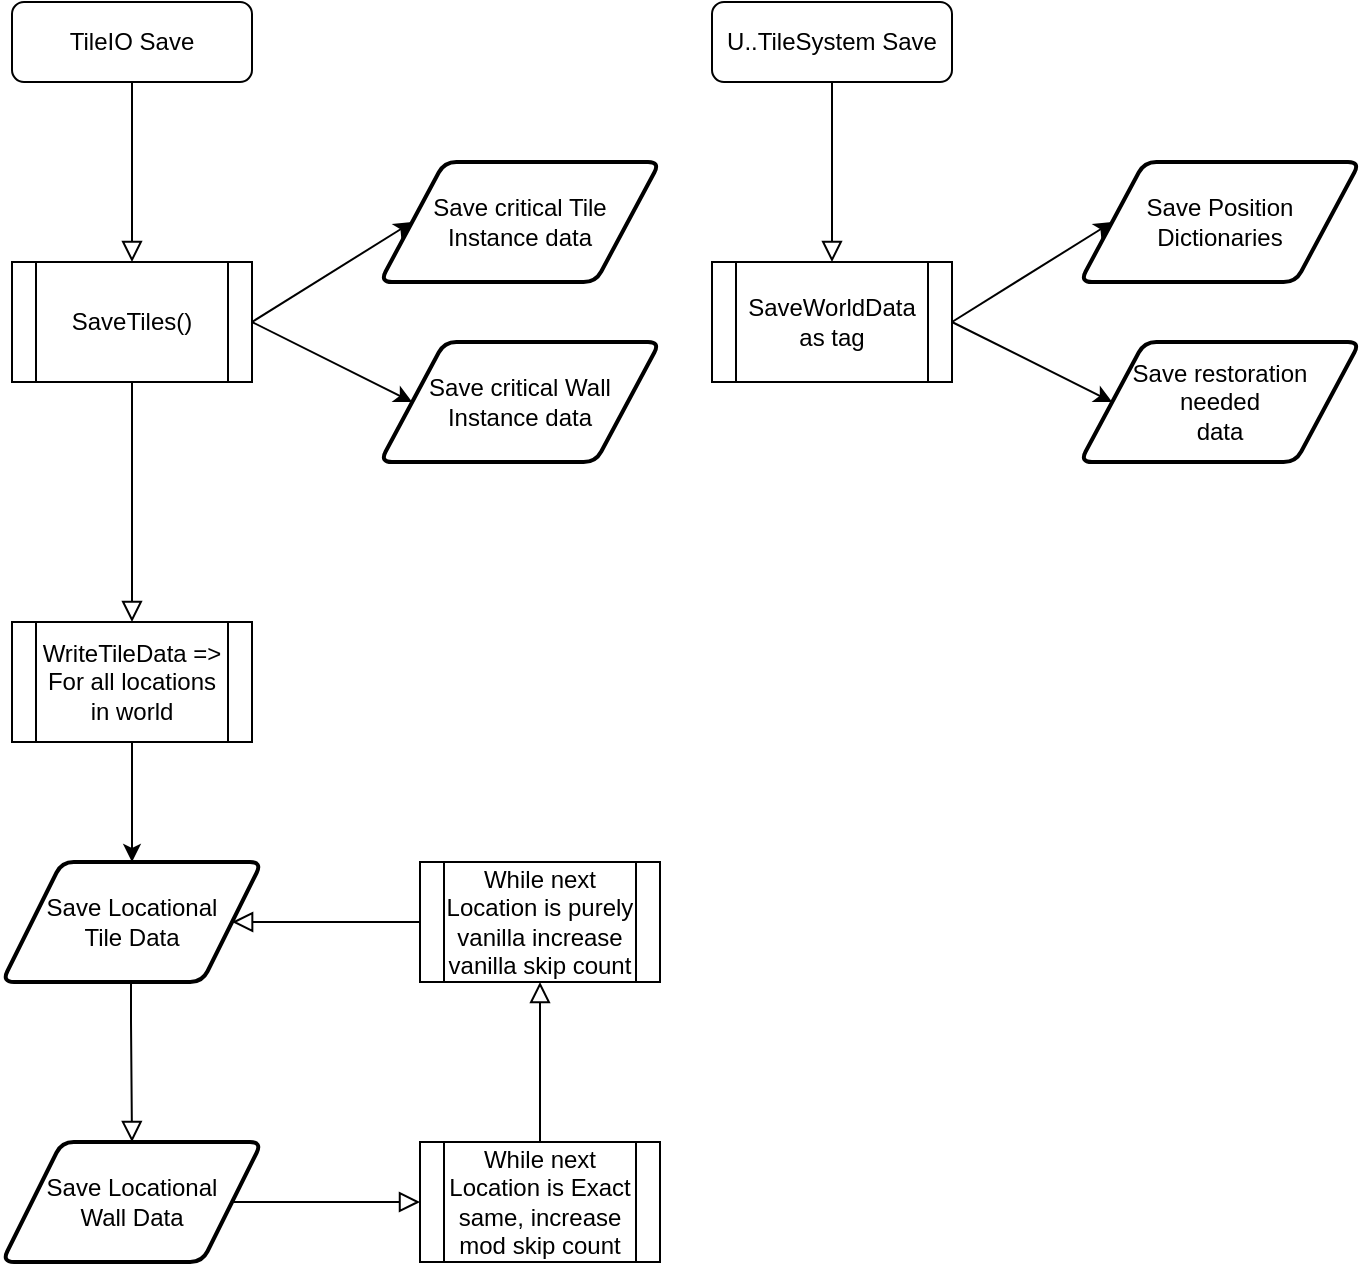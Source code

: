 <mxfile version="14.2.9" type="device" pages="2"><diagram id="C5RBs43oDa-KdzZeNtuy" name="Save"><mxGraphModel dx="801" dy="1305" grid="1" gridSize="10" guides="1" tooltips="1" connect="1" arrows="1" fold="1" page="1" pageScale="1" pageWidth="827" pageHeight="1169" math="0" shadow="0"><root><mxCell id="WIyWlLk6GJQsqaUBKTNV-0"/><mxCell id="WIyWlLk6GJQsqaUBKTNV-1" parent="WIyWlLk6GJQsqaUBKTNV-0"/><mxCell id="WIyWlLk6GJQsqaUBKTNV-2" value="" style="rounded=0;html=1;jettySize=auto;orthogonalLoop=1;fontSize=11;endArrow=block;endFill=0;endSize=8;strokeWidth=1;shadow=0;labelBackgroundColor=none;edgeStyle=orthogonalEdgeStyle;entryX=0.5;entryY=0;entryDx=0;entryDy=0;" parent="WIyWlLk6GJQsqaUBKTNV-1" source="WIyWlLk6GJQsqaUBKTNV-3" target="DPHllMO1G9PcxQ4PGgjZ-4" edge="1"><mxGeometry relative="1" as="geometry"><mxPoint x="150" y="180" as="targetPoint"/></mxGeometry></mxCell><mxCell id="WIyWlLk6GJQsqaUBKTNV-3" value="TileIO Save" style="rounded=1;whiteSpace=wrap;html=1;fontSize=12;glass=0;strokeWidth=1;shadow=0;" parent="WIyWlLk6GJQsqaUBKTNV-1" vertex="1"><mxGeometry x="90" y="70" width="120" height="40" as="geometry"/></mxCell><mxCell id="DPHllMO1G9PcxQ4PGgjZ-2" value="&lt;span&gt;Save critical Tile &lt;br&gt;Instance data&lt;/span&gt;" style="shape=parallelogram;html=1;strokeWidth=2;perimeter=parallelogramPerimeter;whiteSpace=wrap;rounded=1;arcSize=12;size=0.23;" vertex="1" parent="WIyWlLk6GJQsqaUBKTNV-1"><mxGeometry x="274" y="150" width="140" height="60" as="geometry"/></mxCell><mxCell id="DPHllMO1G9PcxQ4PGgjZ-3" value="&lt;span&gt;Save critical Wall Instance data&lt;/span&gt;" style="shape=parallelogram;html=1;strokeWidth=2;perimeter=parallelogramPerimeter;whiteSpace=wrap;rounded=1;arcSize=12;size=0.23;" vertex="1" parent="WIyWlLk6GJQsqaUBKTNV-1"><mxGeometry x="274" y="240" width="140" height="60" as="geometry"/></mxCell><mxCell id="DPHllMO1G9PcxQ4PGgjZ-4" value="SaveTiles()" style="shape=process;whiteSpace=wrap;html=1;backgroundOutline=1;" vertex="1" parent="WIyWlLk6GJQsqaUBKTNV-1"><mxGeometry x="90" y="200" width="120" height="60" as="geometry"/></mxCell><mxCell id="DPHllMO1G9PcxQ4PGgjZ-5" value="" style="endArrow=classic;html=1;exitX=1;exitY=0.5;exitDx=0;exitDy=0;entryX=0;entryY=0.5;entryDx=0;entryDy=0;" edge="1" parent="WIyWlLk6GJQsqaUBKTNV-1" source="DPHllMO1G9PcxQ4PGgjZ-4" target="DPHllMO1G9PcxQ4PGgjZ-2"><mxGeometry width="50" height="50" relative="1" as="geometry"><mxPoint x="190" y="390" as="sourcePoint"/><mxPoint x="240" y="340" as="targetPoint"/></mxGeometry></mxCell><mxCell id="DPHllMO1G9PcxQ4PGgjZ-6" value="" style="endArrow=classic;html=1;exitX=1;exitY=0.5;exitDx=0;exitDy=0;entryX=0;entryY=0.5;entryDx=0;entryDy=0;" edge="1" parent="WIyWlLk6GJQsqaUBKTNV-1" source="DPHllMO1G9PcxQ4PGgjZ-4" target="DPHllMO1G9PcxQ4PGgjZ-3"><mxGeometry width="50" height="50" relative="1" as="geometry"><mxPoint x="220" y="260" as="sourcePoint"/><mxPoint x="300.1" y="240" as="targetPoint"/></mxGeometry></mxCell><mxCell id="DPHllMO1G9PcxQ4PGgjZ-7" value="" style="rounded=0;html=1;jettySize=auto;orthogonalLoop=1;fontSize=11;endArrow=block;endFill=0;endSize=8;strokeWidth=1;shadow=0;labelBackgroundColor=none;edgeStyle=orthogonalEdgeStyle;entryX=0.5;entryY=0;entryDx=0;entryDy=0;exitX=0.5;exitY=1;exitDx=0;exitDy=0;" edge="1" parent="WIyWlLk6GJQsqaUBKTNV-1" source="DPHllMO1G9PcxQ4PGgjZ-4" target="DPHllMO1G9PcxQ4PGgjZ-8"><mxGeometry relative="1" as="geometry"><mxPoint x="149.5" y="290" as="sourcePoint"/><mxPoint x="149.5" y="380" as="targetPoint"/></mxGeometry></mxCell><mxCell id="DPHllMO1G9PcxQ4PGgjZ-30" style="edgeStyle=orthogonalEdgeStyle;rounded=0;orthogonalLoop=1;jettySize=auto;html=1;exitX=0.5;exitY=1;exitDx=0;exitDy=0;" edge="1" parent="WIyWlLk6GJQsqaUBKTNV-1" source="DPHllMO1G9PcxQ4PGgjZ-8" target="DPHllMO1G9PcxQ4PGgjZ-10"><mxGeometry relative="1" as="geometry"/></mxCell><mxCell id="DPHllMO1G9PcxQ4PGgjZ-8" value="WriteTileData =&amp;gt; For all locations in world" style="shape=process;whiteSpace=wrap;html=1;backgroundOutline=1;" vertex="1" parent="WIyWlLk6GJQsqaUBKTNV-1"><mxGeometry x="90" y="380" width="120" height="60" as="geometry"/></mxCell><mxCell id="DPHllMO1G9PcxQ4PGgjZ-10" value="Save Locational &lt;br&gt;Tile Data" style="shape=parallelogram;html=1;strokeWidth=2;perimeter=parallelogramPerimeter;whiteSpace=wrap;rounded=1;arcSize=12;size=0.23;" vertex="1" parent="WIyWlLk6GJQsqaUBKTNV-1"><mxGeometry x="85" y="500" width="130" height="60" as="geometry"/></mxCell><mxCell id="DPHllMO1G9PcxQ4PGgjZ-12" value="Save Locational &lt;br&gt;Wall Data" style="shape=parallelogram;html=1;strokeWidth=2;perimeter=parallelogramPerimeter;whiteSpace=wrap;rounded=1;arcSize=12;size=0.23;" vertex="1" parent="WIyWlLk6GJQsqaUBKTNV-1"><mxGeometry x="85" y="640" width="130" height="60" as="geometry"/></mxCell><mxCell id="DPHllMO1G9PcxQ4PGgjZ-21" value="" style="rounded=0;html=1;jettySize=auto;orthogonalLoop=1;fontSize=11;endArrow=block;endFill=0;endSize=8;strokeWidth=1;shadow=0;labelBackgroundColor=none;edgeStyle=orthogonalEdgeStyle;exitX=0.5;exitY=1;exitDx=0;exitDy=0;" edge="1" parent="WIyWlLk6GJQsqaUBKTNV-1"><mxGeometry relative="1" as="geometry"><mxPoint x="149.5" y="560" as="sourcePoint"/><mxPoint x="150" y="640" as="targetPoint"/><Array as="points"><mxPoint x="150" y="580"/><mxPoint x="150" y="580"/></Array></mxGeometry></mxCell><mxCell id="DPHllMO1G9PcxQ4PGgjZ-24" value="While next Location is Exact same, increase mod skip count" style="shape=process;whiteSpace=wrap;html=1;backgroundOutline=1;" vertex="1" parent="WIyWlLk6GJQsqaUBKTNV-1"><mxGeometry x="294" y="640" width="120" height="60" as="geometry"/></mxCell><mxCell id="DPHllMO1G9PcxQ4PGgjZ-25" value="While next Location is purely vanilla increase vanilla skip count" style="shape=process;whiteSpace=wrap;html=1;backgroundOutline=1;" vertex="1" parent="WIyWlLk6GJQsqaUBKTNV-1"><mxGeometry x="294" y="500" width="120" height="60" as="geometry"/></mxCell><mxCell id="DPHllMO1G9PcxQ4PGgjZ-26" value="" style="rounded=0;html=1;jettySize=auto;orthogonalLoop=1;fontSize=11;endArrow=block;endFill=0;endSize=8;strokeWidth=1;shadow=0;labelBackgroundColor=none;edgeStyle=orthogonalEdgeStyle;entryX=0;entryY=0.5;entryDx=0;entryDy=0;exitX=1;exitY=0.5;exitDx=0;exitDy=0;" edge="1" parent="WIyWlLk6GJQsqaUBKTNV-1" source="DPHllMO1G9PcxQ4PGgjZ-12" target="DPHllMO1G9PcxQ4PGgjZ-24"><mxGeometry relative="1" as="geometry"><mxPoint x="190" y="710" as="sourcePoint"/><mxPoint x="190" y="830" as="targetPoint"/></mxGeometry></mxCell><mxCell id="DPHllMO1G9PcxQ4PGgjZ-27" value="" style="rounded=0;html=1;jettySize=auto;orthogonalLoop=1;fontSize=11;endArrow=block;endFill=0;endSize=8;strokeWidth=1;shadow=0;labelBackgroundColor=none;edgeStyle=orthogonalEdgeStyle;entryX=0.5;entryY=1;entryDx=0;entryDy=0;exitX=0.5;exitY=0;exitDx=0;exitDy=0;" edge="1" parent="WIyWlLk6GJQsqaUBKTNV-1" source="DPHllMO1G9PcxQ4PGgjZ-24" target="DPHllMO1G9PcxQ4PGgjZ-25"><mxGeometry relative="1" as="geometry"><mxPoint x="440.0" y="610" as="sourcePoint"/><mxPoint x="533.95" y="610" as="targetPoint"/></mxGeometry></mxCell><mxCell id="DPHllMO1G9PcxQ4PGgjZ-29" value="" style="rounded=0;html=1;jettySize=auto;orthogonalLoop=1;fontSize=11;endArrow=block;endFill=0;endSize=8;strokeWidth=1;shadow=0;labelBackgroundColor=none;edgeStyle=orthogonalEdgeStyle;entryX=1;entryY=0.5;entryDx=0;entryDy=0;exitX=0;exitY=0.5;exitDx=0;exitDy=0;" edge="1" parent="WIyWlLk6GJQsqaUBKTNV-1" source="DPHllMO1G9PcxQ4PGgjZ-25" target="DPHllMO1G9PcxQ4PGgjZ-10"><mxGeometry relative="1" as="geometry"><mxPoint x="230.0" y="450" as="sourcePoint"/><mxPoint x="323.95" y="450" as="targetPoint"/></mxGeometry></mxCell><mxCell id="DPHllMO1G9PcxQ4PGgjZ-31" value="" style="rounded=0;html=1;jettySize=auto;orthogonalLoop=1;fontSize=11;endArrow=block;endFill=0;endSize=8;strokeWidth=1;shadow=0;labelBackgroundColor=none;edgeStyle=orthogonalEdgeStyle;entryX=0.5;entryY=0;entryDx=0;entryDy=0;" edge="1" parent="WIyWlLk6GJQsqaUBKTNV-1" source="DPHllMO1G9PcxQ4PGgjZ-32" target="DPHllMO1G9PcxQ4PGgjZ-35"><mxGeometry relative="1" as="geometry"><mxPoint x="500" y="180" as="targetPoint"/></mxGeometry></mxCell><mxCell id="DPHllMO1G9PcxQ4PGgjZ-32" value="U..TileSystem Save" style="rounded=1;whiteSpace=wrap;html=1;fontSize=12;glass=0;strokeWidth=1;shadow=0;" vertex="1" parent="WIyWlLk6GJQsqaUBKTNV-1"><mxGeometry x="440" y="70" width="120" height="40" as="geometry"/></mxCell><mxCell id="DPHllMO1G9PcxQ4PGgjZ-33" value="Save Position Dictionaries" style="shape=parallelogram;html=1;strokeWidth=2;perimeter=parallelogramPerimeter;whiteSpace=wrap;rounded=1;arcSize=12;size=0.23;" vertex="1" parent="WIyWlLk6GJQsqaUBKTNV-1"><mxGeometry x="624" y="150" width="140" height="60" as="geometry"/></mxCell><mxCell id="DPHllMO1G9PcxQ4PGgjZ-34" value="&lt;span&gt;Save restoration &lt;br&gt;needed&lt;br&gt;data&lt;/span&gt;" style="shape=parallelogram;html=1;strokeWidth=2;perimeter=parallelogramPerimeter;whiteSpace=wrap;rounded=1;arcSize=12;size=0.23;" vertex="1" parent="WIyWlLk6GJQsqaUBKTNV-1"><mxGeometry x="624" y="240" width="140" height="60" as="geometry"/></mxCell><mxCell id="DPHllMO1G9PcxQ4PGgjZ-35" value="SaveWorldData as tag" style="shape=process;whiteSpace=wrap;html=1;backgroundOutline=1;" vertex="1" parent="WIyWlLk6GJQsqaUBKTNV-1"><mxGeometry x="440" y="200" width="120" height="60" as="geometry"/></mxCell><mxCell id="DPHllMO1G9PcxQ4PGgjZ-36" value="" style="endArrow=classic;html=1;exitX=1;exitY=0.5;exitDx=0;exitDy=0;entryX=0;entryY=0.5;entryDx=0;entryDy=0;" edge="1" parent="WIyWlLk6GJQsqaUBKTNV-1" source="DPHllMO1G9PcxQ4PGgjZ-35" target="DPHllMO1G9PcxQ4PGgjZ-33"><mxGeometry width="50" height="50" relative="1" as="geometry"><mxPoint x="540" y="390" as="sourcePoint"/><mxPoint x="590" y="340" as="targetPoint"/></mxGeometry></mxCell><mxCell id="DPHllMO1G9PcxQ4PGgjZ-37" value="" style="endArrow=classic;html=1;exitX=1;exitY=0.5;exitDx=0;exitDy=0;entryX=0;entryY=0.5;entryDx=0;entryDy=0;" edge="1" parent="WIyWlLk6GJQsqaUBKTNV-1" source="DPHllMO1G9PcxQ4PGgjZ-35" target="DPHllMO1G9PcxQ4PGgjZ-34"><mxGeometry width="50" height="50" relative="1" as="geometry"><mxPoint x="570" y="260" as="sourcePoint"/><mxPoint x="650.1" y="240" as="targetPoint"/></mxGeometry></mxCell></root></mxGraphModel></diagram><diagram id="RlQkBByRiAkJrZK9QxEb" name="Load"><mxGraphModel dx="681" dy="1109" grid="1" gridSize="10" guides="1" tooltips="1" connect="1" arrows="1" fold="1" page="1" pageScale="1" pageWidth="850" pageHeight="1100" math="0" shadow="0"><root><mxCell id="5M7uDFiP2vZk8M-iuD1M-0"/><mxCell id="5M7uDFiP2vZk8M-iuD1M-1" parent="5M7uDFiP2vZk8M-iuD1M-0"/><mxCell id="YrYHDDb0gUfInjmeZdQC-0" value="" style="rounded=0;html=1;jettySize=auto;orthogonalLoop=1;fontSize=11;endArrow=block;endFill=0;endSize=8;strokeWidth=1;shadow=0;labelBackgroundColor=none;edgeStyle=orthogonalEdgeStyle;entryX=0.5;entryY=0;entryDx=0;entryDy=0;" edge="1" parent="5M7uDFiP2vZk8M-iuD1M-1" source="YrYHDDb0gUfInjmeZdQC-1" target="YrYHDDb0gUfInjmeZdQC-4"><mxGeometry relative="1" as="geometry"><mxPoint x="150" y="180" as="targetPoint"/></mxGeometry></mxCell><mxCell id="YrYHDDb0gUfInjmeZdQC-1" value="TileIO Load" style="rounded=1;whiteSpace=wrap;html=1;fontSize=12;glass=0;strokeWidth=1;shadow=0;" vertex="1" parent="5M7uDFiP2vZk8M-iuD1M-1"><mxGeometry x="90" y="70" width="120" height="40" as="geometry"/></mxCell><mxCell id="YrYHDDb0gUfInjmeZdQC-2" value="&lt;span&gt;Load critical Tile &lt;br&gt;Instance data&lt;/span&gt;" style="shape=parallelogram;html=1;strokeWidth=2;perimeter=parallelogramPerimeter;whiteSpace=wrap;rounded=1;arcSize=12;size=0.23;" vertex="1" parent="5M7uDFiP2vZk8M-iuD1M-1"><mxGeometry x="250" y="120" width="140" height="60" as="geometry"/></mxCell><mxCell id="YrYHDDb0gUfInjmeZdQC-3" value="&lt;span&gt;Load critical Wall Instance data&lt;/span&gt;" style="shape=parallelogram;html=1;strokeWidth=2;perimeter=parallelogramPerimeter;whiteSpace=wrap;rounded=1;arcSize=12;size=0.23;" vertex="1" parent="5M7uDFiP2vZk8M-iuD1M-1"><mxGeometry x="250" y="200" width="140" height="60" as="geometry"/></mxCell><mxCell id="YrYHDDb0gUfInjmeZdQC-4" value="LoadTiles()" style="shape=process;whiteSpace=wrap;html=1;backgroundOutline=1;" vertex="1" parent="5M7uDFiP2vZk8M-iuD1M-1"><mxGeometry x="90" y="200" width="120" height="60" as="geometry"/></mxCell><mxCell id="YrYHDDb0gUfInjmeZdQC-5" value="" style="endArrow=classic;html=1;exitX=1;exitY=0.5;exitDx=0;exitDy=0;entryX=0;entryY=0.5;entryDx=0;entryDy=0;" edge="1" parent="5M7uDFiP2vZk8M-iuD1M-1" source="YrYHDDb0gUfInjmeZdQC-4" target="YrYHDDb0gUfInjmeZdQC-2"><mxGeometry width="50" height="50" relative="1" as="geometry"><mxPoint x="190" y="390" as="sourcePoint"/><mxPoint x="240" y="340" as="targetPoint"/></mxGeometry></mxCell><mxCell id="YrYHDDb0gUfInjmeZdQC-6" value="" style="endArrow=classic;html=1;exitX=1;exitY=0.5;exitDx=0;exitDy=0;entryX=0;entryY=0.5;entryDx=0;entryDy=0;" edge="1" parent="5M7uDFiP2vZk8M-iuD1M-1" source="YrYHDDb0gUfInjmeZdQC-4" target="YrYHDDb0gUfInjmeZdQC-3"><mxGeometry width="50" height="50" relative="1" as="geometry"><mxPoint x="220" y="260" as="sourcePoint"/><mxPoint x="300.1" y="240" as="targetPoint"/></mxGeometry></mxCell><mxCell id="YrYHDDb0gUfInjmeZdQC-7" value="" style="rounded=0;html=1;jettySize=auto;orthogonalLoop=1;fontSize=11;endArrow=block;endFill=0;endSize=8;strokeWidth=1;shadow=0;labelBackgroundColor=none;edgeStyle=orthogonalEdgeStyle;entryX=0.5;entryY=0;entryDx=0;entryDy=0;exitX=0.5;exitY=1;exitDx=0;exitDy=0;" edge="1" parent="5M7uDFiP2vZk8M-iuD1M-1" source="YrYHDDb0gUfInjmeZdQC-4" target="YrYHDDb0gUfInjmeZdQC-9"><mxGeometry relative="1" as="geometry"><mxPoint x="149.5" y="290" as="sourcePoint"/><mxPoint x="149.5" y="380" as="targetPoint"/></mxGeometry></mxCell><mxCell id="YrYHDDb0gUfInjmeZdQC-8" style="edgeStyle=orthogonalEdgeStyle;rounded=0;orthogonalLoop=1;jettySize=auto;html=1;exitX=0.5;exitY=1;exitDx=0;exitDy=0;" edge="1" parent="5M7uDFiP2vZk8M-iuD1M-1" source="YrYHDDb0gUfInjmeZdQC-9" target="YrYHDDb0gUfInjmeZdQC-10"><mxGeometry relative="1" as="geometry"/></mxCell><mxCell id="YrYHDDb0gUfInjmeZdQC-9" value="ReadTileData =&amp;gt; For all locations in world" style="shape=process;whiteSpace=wrap;html=1;backgroundOutline=1;" vertex="1" parent="5M7uDFiP2vZk8M-iuD1M-1"><mxGeometry x="90" y="380" width="120" height="60" as="geometry"/></mxCell><mxCell id="YrYHDDb0gUfInjmeZdQC-37" style="edgeStyle=orthogonalEdgeStyle;rounded=0;orthogonalLoop=1;jettySize=auto;html=1;exitX=0.5;exitY=1;exitDx=0;exitDy=0;entryX=0.5;entryY=0;entryDx=0;entryDy=0;entryPerimeter=0;" edge="1" parent="5M7uDFiP2vZk8M-iuD1M-1" source="YrYHDDb0gUfInjmeZdQC-10" target="YrYHDDb0gUfInjmeZdQC-30"><mxGeometry relative="1" as="geometry"/></mxCell><mxCell id="YrYHDDb0gUfInjmeZdQC-10" value="Load Locational &lt;br&gt;Tile Data" style="shape=parallelogram;html=1;strokeWidth=2;perimeter=parallelogramPerimeter;whiteSpace=wrap;rounded=1;arcSize=12;size=0.23;" vertex="1" parent="5M7uDFiP2vZk8M-iuD1M-1"><mxGeometry x="85" y="500" width="130" height="60" as="geometry"/></mxCell><mxCell id="YrYHDDb0gUfInjmeZdQC-56" style="edgeStyle=orthogonalEdgeStyle;rounded=0;orthogonalLoop=1;jettySize=auto;html=1;exitX=1;exitY=0.5;exitDx=0;exitDy=0;entryX=0;entryY=0.5;entryDx=0;entryDy=0;entryPerimeter=0;" edge="1" parent="5M7uDFiP2vZk8M-iuD1M-1" source="YrYHDDb0gUfInjmeZdQC-11" target="YrYHDDb0gUfInjmeZdQC-49"><mxGeometry relative="1" as="geometry"/></mxCell><mxCell id="YrYHDDb0gUfInjmeZdQC-11" value="Save Locational &lt;br&gt;Wall Data" style="shape=parallelogram;html=1;strokeWidth=2;perimeter=parallelogramPerimeter;whiteSpace=wrap;rounded=1;arcSize=12;size=0.23;" vertex="1" parent="5M7uDFiP2vZk8M-iuD1M-1"><mxGeometry x="85" y="900" width="130" height="60" as="geometry"/></mxCell><mxCell id="YrYHDDb0gUfInjmeZdQC-58" style="edgeStyle=orthogonalEdgeStyle;rounded=0;orthogonalLoop=1;jettySize=auto;html=1;exitX=0.5;exitY=0;exitDx=0;exitDy=0;entryX=0.5;entryY=1;entryDx=0;entryDy=0;" edge="1" parent="5M7uDFiP2vZk8M-iuD1M-1" source="YrYHDDb0gUfInjmeZdQC-13" target="YrYHDDb0gUfInjmeZdQC-14"><mxGeometry relative="1" as="geometry"/></mxCell><mxCell id="YrYHDDb0gUfInjmeZdQC-13" value="While next Location is exact same, copy previous location to tile" style="shape=process;whiteSpace=wrap;html=1;backgroundOutline=1;" vertex="1" parent="5M7uDFiP2vZk8M-iuD1M-1"><mxGeometry x="582" y="670" width="136" height="70" as="geometry"/></mxCell><mxCell id="YrYHDDb0gUfInjmeZdQC-14" value="While next Location is purely vanilla, skip" style="shape=process;whiteSpace=wrap;html=1;backgroundOutline=1;" vertex="1" parent="5M7uDFiP2vZk8M-iuD1M-1"><mxGeometry x="590" y="500" width="120" height="60" as="geometry"/></mxCell><mxCell id="YrYHDDb0gUfInjmeZdQC-17" value="" style="rounded=0;html=1;jettySize=auto;orthogonalLoop=1;fontSize=11;endArrow=block;endFill=0;endSize=8;strokeWidth=1;shadow=0;labelBackgroundColor=none;edgeStyle=orthogonalEdgeStyle;entryX=1;entryY=0.5;entryDx=0;entryDy=0;exitX=0;exitY=0.5;exitDx=0;exitDy=0;" edge="1" parent="5M7uDFiP2vZk8M-iuD1M-1" source="YrYHDDb0gUfInjmeZdQC-14" target="YrYHDDb0gUfInjmeZdQC-10"><mxGeometry relative="1" as="geometry"><mxPoint x="230.0" y="450" as="sourcePoint"/><mxPoint x="323.95" y="450" as="targetPoint"/></mxGeometry></mxCell><mxCell id="YrYHDDb0gUfInjmeZdQC-18" value="" style="rounded=0;html=1;jettySize=auto;orthogonalLoop=1;fontSize=11;endArrow=block;endFill=0;endSize=8;strokeWidth=1;shadow=0;labelBackgroundColor=none;edgeStyle=orthogonalEdgeStyle;entryX=0.5;entryY=0;entryDx=0;entryDy=0;" edge="1" parent="5M7uDFiP2vZk8M-iuD1M-1" source="YrYHDDb0gUfInjmeZdQC-19" target="YrYHDDb0gUfInjmeZdQC-22"><mxGeometry relative="1" as="geometry"><mxPoint x="500" y="180" as="targetPoint"/></mxGeometry></mxCell><mxCell id="YrYHDDb0gUfInjmeZdQC-19" value="U..TileSystem Save" style="rounded=1;whiteSpace=wrap;html=1;fontSize=12;glass=0;strokeWidth=1;shadow=0;" vertex="1" parent="5M7uDFiP2vZk8M-iuD1M-1"><mxGeometry x="440" y="70" width="120" height="40" as="geometry"/></mxCell><mxCell id="YrYHDDb0gUfInjmeZdQC-20" value="Load Position Dictionaries" style="shape=parallelogram;html=1;strokeWidth=2;perimeter=parallelogramPerimeter;whiteSpace=wrap;rounded=1;arcSize=12;size=0.23;" vertex="1" parent="5M7uDFiP2vZk8M-iuD1M-1"><mxGeometry x="624" y="150" width="140" height="60" as="geometry"/></mxCell><mxCell id="YrYHDDb0gUfInjmeZdQC-21" value="&lt;span&gt;Load restoration &lt;br&gt;needed&lt;br&gt;data&lt;/span&gt;" style="shape=parallelogram;html=1;strokeWidth=2;perimeter=parallelogramPerimeter;whiteSpace=wrap;rounded=1;arcSize=12;size=0.23;" vertex="1" parent="5M7uDFiP2vZk8M-iuD1M-1"><mxGeometry x="624" y="240" width="140" height="60" as="geometry"/></mxCell><mxCell id="YrYHDDb0gUfInjmeZdQC-22" value="LoadWorldData as tag" style="shape=process;whiteSpace=wrap;html=1;backgroundOutline=1;" vertex="1" parent="5M7uDFiP2vZk8M-iuD1M-1"><mxGeometry x="440" y="200" width="120" height="60" as="geometry"/></mxCell><mxCell id="YrYHDDb0gUfInjmeZdQC-23" value="" style="endArrow=classic;html=1;exitX=1;exitY=0.5;exitDx=0;exitDy=0;entryX=0;entryY=0.5;entryDx=0;entryDy=0;" edge="1" parent="5M7uDFiP2vZk8M-iuD1M-1" source="YrYHDDb0gUfInjmeZdQC-22" target="YrYHDDb0gUfInjmeZdQC-20"><mxGeometry width="50" height="50" relative="1" as="geometry"><mxPoint x="540" y="390" as="sourcePoint"/><mxPoint x="590" y="340" as="targetPoint"/></mxGeometry></mxCell><mxCell id="YrYHDDb0gUfInjmeZdQC-24" value="" style="endArrow=classic;html=1;exitX=1;exitY=0.5;exitDx=0;exitDy=0;entryX=0;entryY=0.5;entryDx=0;entryDy=0;" edge="1" parent="5M7uDFiP2vZk8M-iuD1M-1" source="YrYHDDb0gUfInjmeZdQC-22" target="YrYHDDb0gUfInjmeZdQC-21"><mxGeometry width="50" height="50" relative="1" as="geometry"><mxPoint x="570" y="260" as="sourcePoint"/><mxPoint x="650.1" y="240" as="targetPoint"/></mxGeometry></mxCell><mxCell id="YrYHDDb0gUfInjmeZdQC-27" value="" style="endArrow=classic;html=1;exitX=1;exitY=0.5;exitDx=0;exitDy=0;entryX=0;entryY=0.5;entryDx=0;entryDy=0;" edge="1" parent="5M7uDFiP2vZk8M-iuD1M-1" source="YrYHDDb0gUfInjmeZdQC-4" target="YrYHDDb0gUfInjmeZdQC-29"><mxGeometry width="50" height="50" relative="1" as="geometry"><mxPoint x="220" y="240" as="sourcePoint"/><mxPoint x="257" y="310" as="targetPoint"/></mxGeometry></mxCell><mxCell id="YrYHDDb0gUfInjmeZdQC-29" value="&lt;span&gt;If Instance not&lt;/span&gt;&lt;br&gt;&lt;span&gt;exist, store&lt;/span&gt;&lt;br&gt;&lt;span&gt;restoration data and flag as pending for location sweep&lt;/span&gt;" style="shape=process;whiteSpace=wrap;html=1;backgroundOutline=1;" vertex="1" parent="5M7uDFiP2vZk8M-iuD1M-1"><mxGeometry x="250" y="280" width="160" height="90" as="geometry"/></mxCell><mxCell id="YrYHDDb0gUfInjmeZdQC-48" style="edgeStyle=orthogonalEdgeStyle;rounded=0;orthogonalLoop=1;jettySize=auto;html=1;exitX=0.5;exitY=1;exitDx=0;exitDy=0;exitPerimeter=0;entryX=0.5;entryY=0;entryDx=0;entryDy=0;" edge="1" parent="5M7uDFiP2vZk8M-iuD1M-1" source="YrYHDDb0gUfInjmeZdQC-30" target="YrYHDDb0gUfInjmeZdQC-11"><mxGeometry relative="1" as="geometry"><mxPoint x="150.333" y="880.0" as="targetPoint"/></mxGeometry></mxCell><mxCell id="YrYHDDb0gUfInjmeZdQC-30" value="Tile flagged as pending" style="strokeWidth=2;html=1;shape=mxgraph.flowchart.decision;whiteSpace=wrap;" vertex="1" parent="5M7uDFiP2vZk8M-iuD1M-1"><mxGeometry x="100" y="600" width="100" height="100" as="geometry"/></mxCell><mxCell id="YrYHDDb0gUfInjmeZdQC-46" style="edgeStyle=orthogonalEdgeStyle;rounded=0;orthogonalLoop=1;jettySize=auto;html=1;exitX=0.5;exitY=1;exitDx=0;exitDy=0;exitPerimeter=0;entryX=0.5;entryY=0;entryDx=0;entryDy=0;entryPerimeter=0;" edge="1" parent="5M7uDFiP2vZk8M-iuD1M-1" source="YrYHDDb0gUfInjmeZdQC-33" target="YrYHDDb0gUfInjmeZdQC-41"><mxGeometry relative="1" as="geometry"/></mxCell><mxCell id="YrYHDDb0gUfInjmeZdQC-33" value="Is Not &lt;br&gt;Container?" style="strokeWidth=2;html=1;shape=mxgraph.flowchart.decision;whiteSpace=wrap;" vertex="1" parent="5M7uDFiP2vZk8M-iuD1M-1"><mxGeometry x="260" y="600" width="100" height="100" as="geometry"/></mxCell><mxCell id="YrYHDDb0gUfInjmeZdQC-34" value="Add to tile dictionairy&lt;br&gt;Replace tile with unloadedTile" style="rounded=0;whiteSpace=wrap;html=1;" vertex="1" parent="5M7uDFiP2vZk8M-iuD1M-1"><mxGeometry x="410" y="620" width="120" height="60" as="geometry"/></mxCell><mxCell id="YrYHDDb0gUfInjmeZdQC-35" value="Add to chest dictionary&lt;br&gt;Replace multi-tile with unloadedChest" style="rounded=0;whiteSpace=wrap;html=1;" vertex="1" parent="5M7uDFiP2vZk8M-iuD1M-1"><mxGeometry x="410" y="750" width="120" height="60" as="geometry"/></mxCell><mxCell id="YrYHDDb0gUfInjmeZdQC-39" value="" style="endArrow=classic;html=1;exitX=1;exitY=0.5;exitDx=0;exitDy=0;exitPerimeter=0;entryX=0;entryY=0.5;entryDx=0;entryDy=0;entryPerimeter=0;" edge="1" parent="5M7uDFiP2vZk8M-iuD1M-1" source="YrYHDDb0gUfInjmeZdQC-30"><mxGeometry relative="1" as="geometry"><mxPoint x="320" y="630" as="sourcePoint"/><mxPoint x="260" y="650" as="targetPoint"/><Array as="points"><mxPoint x="230" y="650"/></Array></mxGeometry></mxCell><mxCell id="YrYHDDb0gUfInjmeZdQC-40" value="Yes" style="edgeLabel;resizable=0;html=1;align=center;verticalAlign=middle;" connectable="0" vertex="1" parent="YrYHDDb0gUfInjmeZdQC-39"><mxGeometry relative="1" as="geometry"/></mxCell><mxCell id="YrYHDDb0gUfInjmeZdQC-47" style="edgeStyle=orthogonalEdgeStyle;rounded=0;orthogonalLoop=1;jettySize=auto;html=1;exitX=0.5;exitY=1;exitDx=0;exitDy=0;exitPerimeter=0;entryX=0.5;entryY=0;entryDx=0;entryDy=0;" edge="1" parent="5M7uDFiP2vZk8M-iuD1M-1" source="YrYHDDb0gUfInjmeZdQC-41" target="YrYHDDb0gUfInjmeZdQC-11"><mxGeometry relative="1" as="geometry"/></mxCell><mxCell id="YrYHDDb0gUfInjmeZdQC-41" value="Is&amp;nbsp;Container?" style="strokeWidth=2;html=1;shape=mxgraph.flowchart.decision;whiteSpace=wrap;" vertex="1" parent="5M7uDFiP2vZk8M-iuD1M-1"><mxGeometry x="260" y="730" width="100" height="100" as="geometry"/></mxCell><mxCell id="YrYHDDb0gUfInjmeZdQC-42" value="" style="endArrow=classic;html=1;exitX=1;exitY=0.5;exitDx=0;exitDy=0;exitPerimeter=0;entryX=0;entryY=0.5;entryDx=0;entryDy=0;" edge="1" parent="5M7uDFiP2vZk8M-iuD1M-1" source="YrYHDDb0gUfInjmeZdQC-33" target="YrYHDDb0gUfInjmeZdQC-34"><mxGeometry relative="1" as="geometry"><mxPoint x="210" y="660" as="sourcePoint"/><mxPoint x="270" y="660" as="targetPoint"/><Array as="points"/></mxGeometry></mxCell><mxCell id="YrYHDDb0gUfInjmeZdQC-43" value="Yes" style="edgeLabel;resizable=0;html=1;align=center;verticalAlign=middle;" connectable="0" vertex="1" parent="YrYHDDb0gUfInjmeZdQC-42"><mxGeometry relative="1" as="geometry"/></mxCell><mxCell id="YrYHDDb0gUfInjmeZdQC-44" value="" style="endArrow=classic;html=1;exitX=1;exitY=0.5;exitDx=0;exitDy=0;exitPerimeter=0;entryX=0;entryY=0.5;entryDx=0;entryDy=0;" edge="1" parent="5M7uDFiP2vZk8M-iuD1M-1"><mxGeometry relative="1" as="geometry"><mxPoint x="360" y="779.66" as="sourcePoint"/><mxPoint x="410" y="779.66" as="targetPoint"/><Array as="points"/></mxGeometry></mxCell><mxCell id="YrYHDDb0gUfInjmeZdQC-45" value="Yes" style="edgeLabel;resizable=0;html=1;align=center;verticalAlign=middle;" connectable="0" vertex="1" parent="YrYHDDb0gUfInjmeZdQC-44"><mxGeometry relative="1" as="geometry"/></mxCell><mxCell id="YrYHDDb0gUfInjmeZdQC-57" style="edgeStyle=orthogonalEdgeStyle;rounded=0;orthogonalLoop=1;jettySize=auto;html=1;exitX=0.5;exitY=1;exitDx=0;exitDy=0;exitPerimeter=0;" edge="1" parent="5M7uDFiP2vZk8M-iuD1M-1" source="YrYHDDb0gUfInjmeZdQC-49" target="YrYHDDb0gUfInjmeZdQC-13"><mxGeometry relative="1" as="geometry"/></mxCell><mxCell id="YrYHDDb0gUfInjmeZdQC-49" value="Wall flagged as pending" style="strokeWidth=2;html=1;shape=mxgraph.flowchart.decision;whiteSpace=wrap;" vertex="1" parent="5M7uDFiP2vZk8M-iuD1M-1"><mxGeometry x="260" y="880" width="100" height="100" as="geometry"/></mxCell><mxCell id="YrYHDDb0gUfInjmeZdQC-51" value="Add to wall dictionairy&lt;br&gt;Replace with unloadedWall" style="rounded=0;whiteSpace=wrap;html=1;" vertex="1" parent="5M7uDFiP2vZk8M-iuD1M-1"><mxGeometry x="415" y="900" width="120" height="60" as="geometry"/></mxCell><mxCell id="YrYHDDb0gUfInjmeZdQC-52" value="" style="endArrow=classic;html=1;exitX=1;exitY=0.5;exitDx=0;exitDy=0;exitPerimeter=0;entryX=0;entryY=0.5;entryDx=0;entryDy=0;" edge="1" parent="5M7uDFiP2vZk8M-iuD1M-1" source="YrYHDDb0gUfInjmeZdQC-49" target="YrYHDDb0gUfInjmeZdQC-51"><mxGeometry relative="1" as="geometry"><mxPoint x="480" y="910" as="sourcePoint"/><mxPoint x="385" y="1000" as="targetPoint"/><Array as="points"><mxPoint x="390" y="930"/></Array></mxGeometry></mxCell><mxCell id="YrYHDDb0gUfInjmeZdQC-53" value="Yes" style="edgeLabel;resizable=0;html=1;align=center;verticalAlign=middle;" connectable="0" vertex="1" parent="YrYHDDb0gUfInjmeZdQC-52"><mxGeometry relative="1" as="geometry"/></mxCell></root></mxGraphModel></diagram></mxfile>